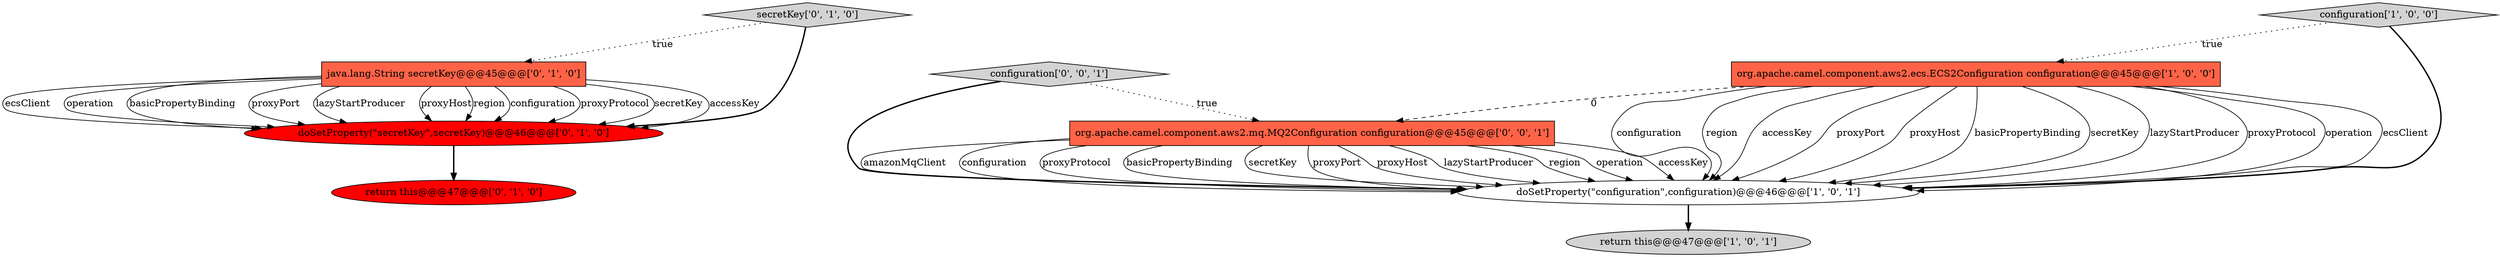 digraph {
6 [style = filled, label = "return this@@@47@@@['0', '1', '0']", fillcolor = red, shape = ellipse image = "AAA1AAABBB2BBB"];
3 [style = filled, label = "return this@@@47@@@['1', '0', '1']", fillcolor = lightgray, shape = ellipse image = "AAA0AAABBB1BBB"];
1 [style = filled, label = "org.apache.camel.component.aws2.ecs.ECS2Configuration configuration@@@45@@@['1', '0', '0']", fillcolor = tomato, shape = box image = "AAA1AAABBB1BBB"];
0 [style = filled, label = "configuration['1', '0', '0']", fillcolor = lightgray, shape = diamond image = "AAA0AAABBB1BBB"];
2 [style = filled, label = "doSetProperty(\"configuration\",configuration)@@@46@@@['1', '0', '1']", fillcolor = white, shape = ellipse image = "AAA0AAABBB1BBB"];
7 [style = filled, label = "java.lang.String secretKey@@@45@@@['0', '1', '0']", fillcolor = tomato, shape = box image = "AAA1AAABBB2BBB"];
8 [style = filled, label = "configuration['0', '0', '1']", fillcolor = lightgray, shape = diamond image = "AAA0AAABBB3BBB"];
9 [style = filled, label = "org.apache.camel.component.aws2.mq.MQ2Configuration configuration@@@45@@@['0', '0', '1']", fillcolor = tomato, shape = box image = "AAA0AAABBB3BBB"];
5 [style = filled, label = "secretKey['0', '1', '0']", fillcolor = lightgray, shape = diamond image = "AAA0AAABBB2BBB"];
4 [style = filled, label = "doSetProperty(\"secretKey\",secretKey)@@@46@@@['0', '1', '0']", fillcolor = red, shape = ellipse image = "AAA1AAABBB2BBB"];
1->2 [style = solid, label="configuration"];
7->4 [style = solid, label="ecsClient"];
9->2 [style = solid, label="amazonMqClient"];
1->2 [style = solid, label="region"];
7->4 [style = solid, label="operation"];
9->2 [style = solid, label="configuration"];
7->4 [style = solid, label="basicPropertyBinding"];
4->6 [style = bold, label=""];
9->2 [style = solid, label="proxyProtocol"];
9->2 [style = solid, label="basicPropertyBinding"];
9->2 [style = solid, label="secretKey"];
2->3 [style = bold, label=""];
0->2 [style = bold, label=""];
9->2 [style = solid, label="proxyPort"];
1->2 [style = solid, label="accessKey"];
1->9 [style = dashed, label="0"];
9->2 [style = solid, label="proxyHost"];
7->4 [style = solid, label="proxyPort"];
9->2 [style = solid, label="lazyStartProducer"];
7->4 [style = solid, label="lazyStartProducer"];
1->2 [style = solid, label="proxyPort"];
7->4 [style = solid, label="proxyHost"];
7->4 [style = solid, label="region"];
7->4 [style = solid, label="configuration"];
9->2 [style = solid, label="region"];
8->2 [style = bold, label=""];
5->7 [style = dotted, label="true"];
5->4 [style = bold, label=""];
1->2 [style = solid, label="proxyHost"];
1->2 [style = solid, label="basicPropertyBinding"];
1->2 [style = solid, label="secretKey"];
9->2 [style = solid, label="operation"];
1->2 [style = solid, label="lazyStartProducer"];
1->2 [style = solid, label="proxyProtocol"];
9->2 [style = solid, label="accessKey"];
8->9 [style = dotted, label="true"];
7->4 [style = solid, label="proxyProtocol"];
7->4 [style = solid, label="secretKey"];
7->4 [style = solid, label="accessKey"];
1->2 [style = solid, label="operation"];
0->1 [style = dotted, label="true"];
1->2 [style = solid, label="ecsClient"];
}
